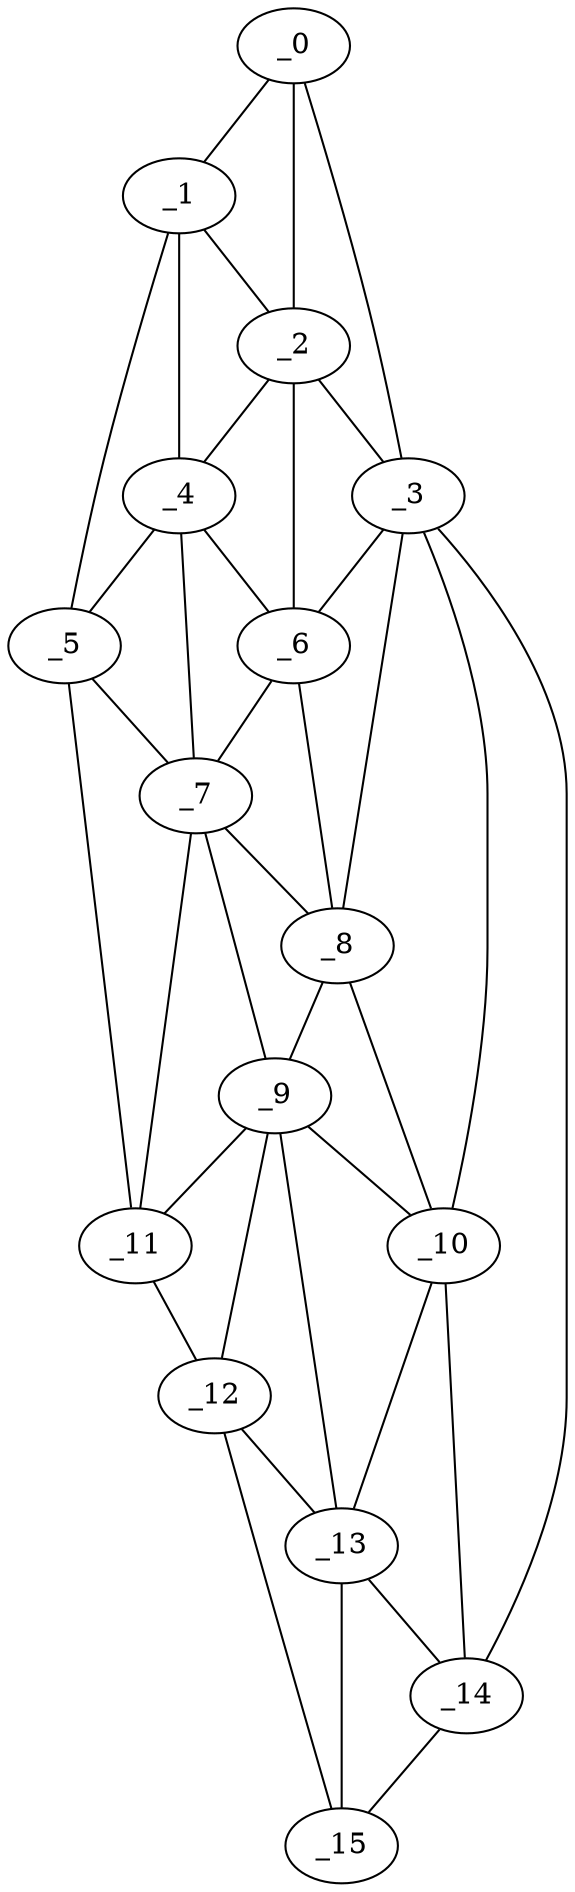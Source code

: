 graph "obj40__290.gxl" {
	_0	 [x=4,
		y=60];
	_1	 [x=21,
		y=100];
	_0 -- _1	 [valence=1];
	_2	 [x=26,
		y=72];
	_0 -- _2	 [valence=2];
	_3	 [x=39,
		y=24];
	_0 -- _3	 [valence=1];
	_1 -- _2	 [valence=1];
	_4	 [x=41,
		y=78];
	_1 -- _4	 [valence=2];
	_5	 [x=41,
		y=102];
	_1 -- _5	 [valence=1];
	_2 -- _3	 [valence=2];
	_2 -- _4	 [valence=2];
	_6	 [x=63,
		y=49];
	_2 -- _6	 [valence=2];
	_3 -- _6	 [valence=1];
	_8	 [x=74,
		y=49];
	_3 -- _8	 [valence=2];
	_10	 [x=88,
		y=44];
	_3 -- _10	 [valence=2];
	_14	 [x=125,
		y=43];
	_3 -- _14	 [valence=1];
	_4 -- _5	 [valence=1];
	_4 -- _6	 [valence=1];
	_7	 [x=64,
		y=67];
	_4 -- _7	 [valence=1];
	_5 -- _7	 [valence=2];
	_11	 [x=88,
		y=91];
	_5 -- _11	 [valence=1];
	_6 -- _7	 [valence=2];
	_6 -- _8	 [valence=1];
	_7 -- _8	 [valence=2];
	_9	 [x=87,
		y=71];
	_7 -- _9	 [valence=1];
	_7 -- _11	 [valence=2];
	_8 -- _9	 [valence=2];
	_8 -- _10	 [valence=2];
	_9 -- _10	 [valence=2];
	_9 -- _11	 [valence=2];
	_12	 [x=118,
		y=80];
	_9 -- _12	 [valence=2];
	_13	 [x=120,
		y=60];
	_9 -- _13	 [valence=1];
	_10 -- _13	 [valence=2];
	_10 -- _14	 [valence=1];
	_11 -- _12	 [valence=1];
	_12 -- _13	 [valence=2];
	_15	 [x=125,
		y=51];
	_12 -- _15	 [valence=1];
	_13 -- _14	 [valence=1];
	_13 -- _15	 [valence=1];
	_14 -- _15	 [valence=1];
}
